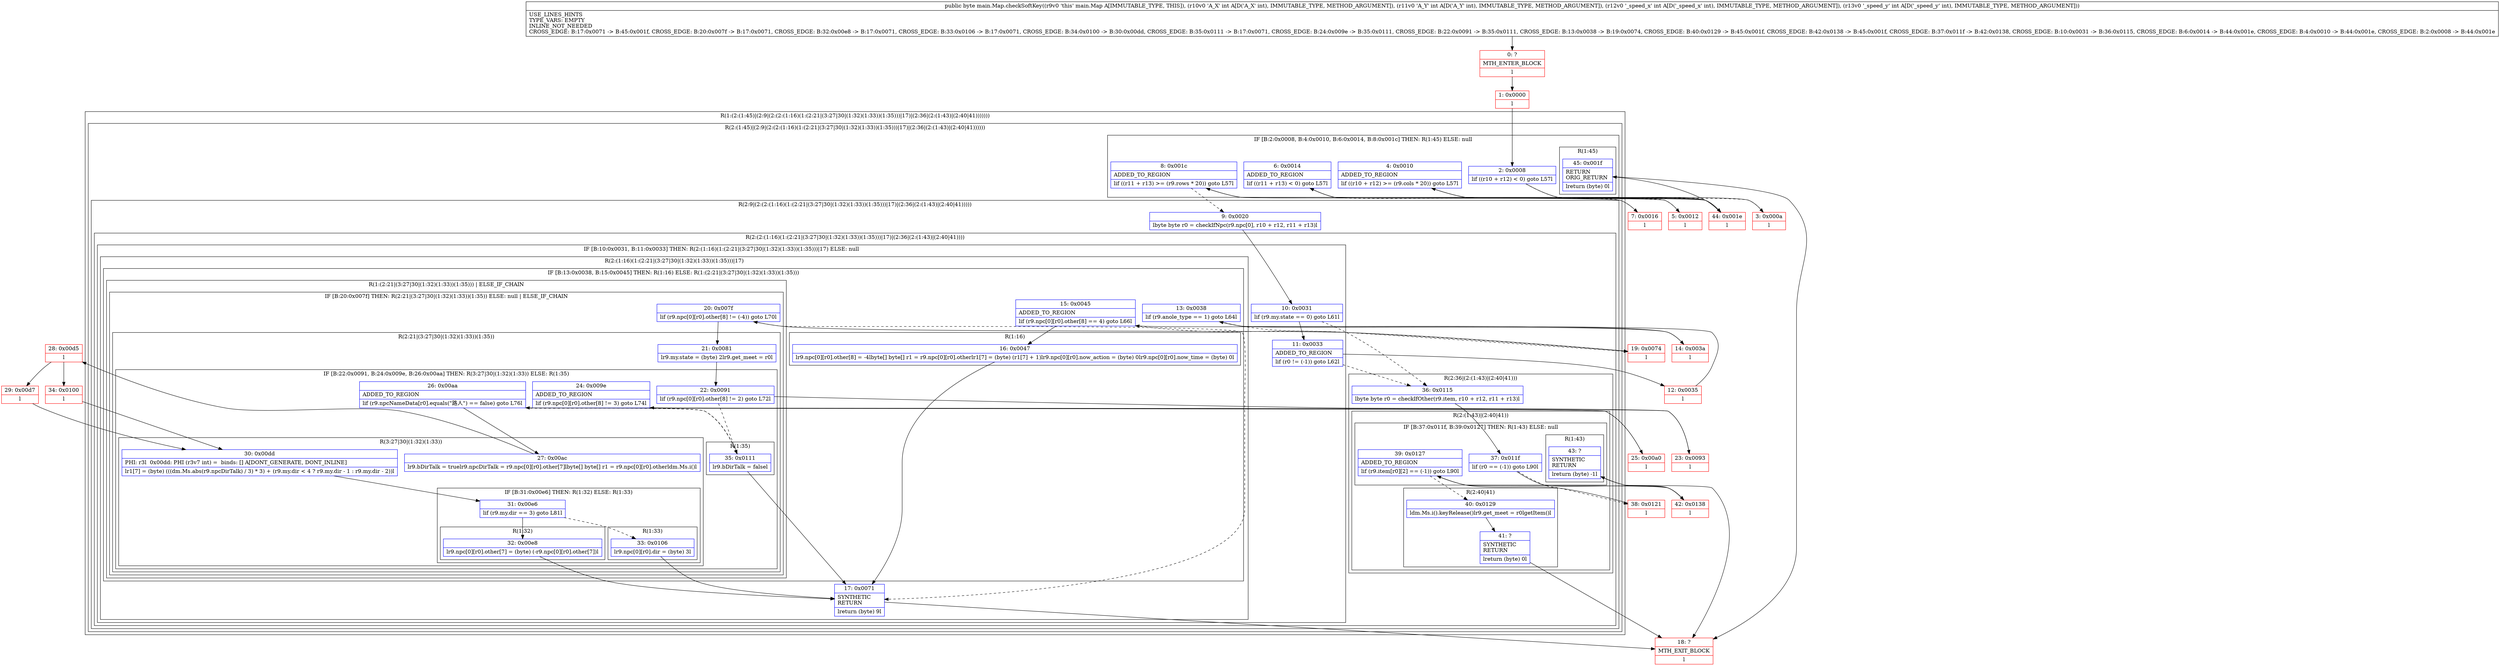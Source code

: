 digraph "CFG formain.Map.checkSoftKey(IIII)B" {
subgraph cluster_Region_1808373113 {
label = "R(1:(2:(1:45)|(2:9|(2:(2:(1:16)(1:(2:21|(3:27|30|(1:32)(1:33))(1:35)))|17)|(2:36|(2:(1:43)|(2:40|41)))))))";
node [shape=record,color=blue];
subgraph cluster_Region_873631946 {
label = "R(2:(1:45)|(2:9|(2:(2:(1:16)(1:(2:21|(3:27|30|(1:32)(1:33))(1:35)))|17)|(2:36|(2:(1:43)|(2:40|41))))))";
node [shape=record,color=blue];
subgraph cluster_IfRegion_249668566 {
label = "IF [B:2:0x0008, B:4:0x0010, B:6:0x0014, B:8:0x001c] THEN: R(1:45) ELSE: null";
node [shape=record,color=blue];
Node_2 [shape=record,label="{2\:\ 0x0008|lif ((r10 + r12) \< 0) goto L57l}"];
Node_4 [shape=record,label="{4\:\ 0x0010|ADDED_TO_REGION\l|lif ((r10 + r12) \>= (r9.cols * 20)) goto L57l}"];
Node_6 [shape=record,label="{6\:\ 0x0014|ADDED_TO_REGION\l|lif ((r11 + r13) \< 0) goto L57l}"];
Node_8 [shape=record,label="{8\:\ 0x001c|ADDED_TO_REGION\l|lif ((r11 + r13) \>= (r9.rows * 20)) goto L57l}"];
subgraph cluster_Region_1112983362 {
label = "R(1:45)";
node [shape=record,color=blue];
Node_45 [shape=record,label="{45\:\ 0x001f|RETURN\lORIG_RETURN\l|lreturn (byte) 0l}"];
}
}
subgraph cluster_Region_536902713 {
label = "R(2:9|(2:(2:(1:16)(1:(2:21|(3:27|30|(1:32)(1:33))(1:35)))|17)|(2:36|(2:(1:43)|(2:40|41)))))";
node [shape=record,color=blue];
Node_9 [shape=record,label="{9\:\ 0x0020|lbyte byte r0 = checkIfNpc(r9.npc[0], r10 + r12, r11 + r13)l}"];
subgraph cluster_Region_1704189996 {
label = "R(2:(2:(1:16)(1:(2:21|(3:27|30|(1:32)(1:33))(1:35)))|17)|(2:36|(2:(1:43)|(2:40|41))))";
node [shape=record,color=blue];
subgraph cluster_IfRegion_545032016 {
label = "IF [B:10:0x0031, B:11:0x0033] THEN: R(2:(1:16)(1:(2:21|(3:27|30|(1:32)(1:33))(1:35)))|17) ELSE: null";
node [shape=record,color=blue];
Node_10 [shape=record,label="{10\:\ 0x0031|lif (r9.my.state == 0) goto L61l}"];
Node_11 [shape=record,label="{11\:\ 0x0033|ADDED_TO_REGION\l|lif (r0 != (\-1)) goto L62l}"];
subgraph cluster_Region_1168619668 {
label = "R(2:(1:16)(1:(2:21|(3:27|30|(1:32)(1:33))(1:35)))|17)";
node [shape=record,color=blue];
subgraph cluster_IfRegion_1484846812 {
label = "IF [B:13:0x0038, B:15:0x0045] THEN: R(1:16) ELSE: R(1:(2:21|(3:27|30|(1:32)(1:33))(1:35)))";
node [shape=record,color=blue];
Node_13 [shape=record,label="{13\:\ 0x0038|lif (r9.anole_type == 1) goto L64l}"];
Node_15 [shape=record,label="{15\:\ 0x0045|ADDED_TO_REGION\l|lif (r9.npc[0][r0].other[8] == 4) goto L66l}"];
subgraph cluster_Region_1338208567 {
label = "R(1:16)";
node [shape=record,color=blue];
Node_16 [shape=record,label="{16\:\ 0x0047|lr9.npc[0][r0].other[8] = \-4lbyte[] byte[] r1 = r9.npc[0][r0].otherlr1[7] = (byte) (r1[7] + 1)lr9.npc[0][r0].now_action = (byte) 0lr9.npc[0][r0].now_time = (byte) 0l}"];
}
subgraph cluster_Region_1180388581 {
label = "R(1:(2:21|(3:27|30|(1:32)(1:33))(1:35))) | ELSE_IF_CHAIN\l";
node [shape=record,color=blue];
subgraph cluster_IfRegion_1820409154 {
label = "IF [B:20:0x007f] THEN: R(2:21|(3:27|30|(1:32)(1:33))(1:35)) ELSE: null | ELSE_IF_CHAIN\l";
node [shape=record,color=blue];
Node_20 [shape=record,label="{20\:\ 0x007f|lif (r9.npc[0][r0].other[8] != (\-4)) goto L70l}"];
subgraph cluster_Region_671314309 {
label = "R(2:21|(3:27|30|(1:32)(1:33))(1:35))";
node [shape=record,color=blue];
Node_21 [shape=record,label="{21\:\ 0x0081|lr9.my.state = (byte) 2lr9.get_meet = r0l}"];
subgraph cluster_IfRegion_2011841615 {
label = "IF [B:22:0x0091, B:24:0x009e, B:26:0x00aa] THEN: R(3:27|30|(1:32)(1:33)) ELSE: R(1:35)";
node [shape=record,color=blue];
Node_22 [shape=record,label="{22\:\ 0x0091|lif (r9.npc[0][r0].other[8] != 2) goto L72l}"];
Node_24 [shape=record,label="{24\:\ 0x009e|ADDED_TO_REGION\l|lif (r9.npc[0][r0].other[8] != 3) goto L74l}"];
Node_26 [shape=record,label="{26\:\ 0x00aa|ADDED_TO_REGION\l|lif (r9.npcNameData[r0].equals(\"路人\") == false) goto L76l}"];
subgraph cluster_Region_594856268 {
label = "R(3:27|30|(1:32)(1:33))";
node [shape=record,color=blue];
Node_27 [shape=record,label="{27\:\ 0x00ac|lr9.bDirTalk = truelr9.npcDirTalk = r9.npc[0][r0].other[7]lbyte[] byte[] r1 = r9.npc[0][r0].otherldm.Ms.i()l}"];
Node_30 [shape=record,label="{30\:\ 0x00dd|PHI: r3l  0x00dd: PHI (r3v7 int) =  binds: [] A[DONT_GENERATE, DONT_INLINE]\l|lr1[7] = (byte) (((dm.Ms.abs(r9.npcDirTalk) \/ 3) * 3) + (r9.my.dir \< 4 ? r9.my.dir \- 1 : r9.my.dir \- 2))l}"];
subgraph cluster_IfRegion_843313083 {
label = "IF [B:31:0x00e6] THEN: R(1:32) ELSE: R(1:33)";
node [shape=record,color=blue];
Node_31 [shape=record,label="{31\:\ 0x00e6|lif (r9.my.dir == 3) goto L81l}"];
subgraph cluster_Region_1182440269 {
label = "R(1:32)";
node [shape=record,color=blue];
Node_32 [shape=record,label="{32\:\ 0x00e8|lr9.npc[0][r0].other[7] = (byte) (\-r9.npc[0][r0].other[7])l}"];
}
subgraph cluster_Region_1967543646 {
label = "R(1:33)";
node [shape=record,color=blue];
Node_33 [shape=record,label="{33\:\ 0x0106|lr9.npc[0][r0].dir = (byte) 3l}"];
}
}
}
subgraph cluster_Region_1210837855 {
label = "R(1:35)";
node [shape=record,color=blue];
Node_35 [shape=record,label="{35\:\ 0x0111|lr9.bDirTalk = falsel}"];
}
}
}
}
}
}
Node_17 [shape=record,label="{17\:\ 0x0071|SYNTHETIC\lRETURN\l|lreturn (byte) 9l}"];
}
}
subgraph cluster_Region_1353428869 {
label = "R(2:36|(2:(1:43)|(2:40|41)))";
node [shape=record,color=blue];
Node_36 [shape=record,label="{36\:\ 0x0115|lbyte byte r0 = checkIfOther(r9.item, r10 + r12, r11 + r13)l}"];
subgraph cluster_Region_816880086 {
label = "R(2:(1:43)|(2:40|41))";
node [shape=record,color=blue];
subgraph cluster_IfRegion_1435513461 {
label = "IF [B:37:0x011f, B:39:0x0127] THEN: R(1:43) ELSE: null";
node [shape=record,color=blue];
Node_37 [shape=record,label="{37\:\ 0x011f|lif (r0 == (\-1)) goto L90l}"];
Node_39 [shape=record,label="{39\:\ 0x0127|ADDED_TO_REGION\l|lif (r9.item[r0][2] == (\-1)) goto L90l}"];
subgraph cluster_Region_747689793 {
label = "R(1:43)";
node [shape=record,color=blue];
Node_43 [shape=record,label="{43\:\ ?|SYNTHETIC\lRETURN\l|lreturn (byte) \-1l}"];
}
}
subgraph cluster_Region_1193438073 {
label = "R(2:40|41)";
node [shape=record,color=blue];
Node_40 [shape=record,label="{40\:\ 0x0129|ldm.Ms.i().keyRelease()lr9.get_meet = r0lgetItem()l}"];
Node_41 [shape=record,label="{41\:\ ?|SYNTHETIC\lRETURN\l|lreturn (byte) 0l}"];
}
}
}
}
}
}
}
Node_0 [shape=record,color=red,label="{0\:\ ?|MTH_ENTER_BLOCK\l|l}"];
Node_1 [shape=record,color=red,label="{1\:\ 0x0000|l}"];
Node_3 [shape=record,color=red,label="{3\:\ 0x000a|l}"];
Node_5 [shape=record,color=red,label="{5\:\ 0x0012|l}"];
Node_7 [shape=record,color=red,label="{7\:\ 0x0016|l}"];
Node_12 [shape=record,color=red,label="{12\:\ 0x0035|l}"];
Node_14 [shape=record,color=red,label="{14\:\ 0x003a|l}"];
Node_18 [shape=record,color=red,label="{18\:\ ?|MTH_EXIT_BLOCK\l|l}"];
Node_19 [shape=record,color=red,label="{19\:\ 0x0074|l}"];
Node_23 [shape=record,color=red,label="{23\:\ 0x0093|l}"];
Node_25 [shape=record,color=red,label="{25\:\ 0x00a0|l}"];
Node_28 [shape=record,color=red,label="{28\:\ 0x00d5|l}"];
Node_29 [shape=record,color=red,label="{29\:\ 0x00d7|l}"];
Node_34 [shape=record,color=red,label="{34\:\ 0x0100|l}"];
Node_38 [shape=record,color=red,label="{38\:\ 0x0121|l}"];
Node_42 [shape=record,color=red,label="{42\:\ 0x0138|l}"];
Node_44 [shape=record,color=red,label="{44\:\ 0x001e|l}"];
MethodNode[shape=record,label="{public byte main.Map.checkSoftKey((r9v0 'this' main.Map A[IMMUTABLE_TYPE, THIS]), (r10v0 'A_X' int A[D('A_X' int), IMMUTABLE_TYPE, METHOD_ARGUMENT]), (r11v0 'A_Y' int A[D('A_Y' int), IMMUTABLE_TYPE, METHOD_ARGUMENT]), (r12v0 '_speed_x' int A[D('_speed_x' int), IMMUTABLE_TYPE, METHOD_ARGUMENT]), (r13v0 '_speed_y' int A[D('_speed_y' int), IMMUTABLE_TYPE, METHOD_ARGUMENT]))  | USE_LINES_HINTS\lTYPE_VARS: EMPTY\lINLINE_NOT_NEEDED\lCROSS_EDGE: B:17:0x0071 \-\> B:45:0x001f, CROSS_EDGE: B:20:0x007f \-\> B:17:0x0071, CROSS_EDGE: B:32:0x00e8 \-\> B:17:0x0071, CROSS_EDGE: B:33:0x0106 \-\> B:17:0x0071, CROSS_EDGE: B:34:0x0100 \-\> B:30:0x00dd, CROSS_EDGE: B:35:0x0111 \-\> B:17:0x0071, CROSS_EDGE: B:24:0x009e \-\> B:35:0x0111, CROSS_EDGE: B:22:0x0091 \-\> B:35:0x0111, CROSS_EDGE: B:13:0x0038 \-\> B:19:0x0074, CROSS_EDGE: B:40:0x0129 \-\> B:45:0x001f, CROSS_EDGE: B:42:0x0138 \-\> B:45:0x001f, CROSS_EDGE: B:37:0x011f \-\> B:42:0x0138, CROSS_EDGE: B:10:0x0031 \-\> B:36:0x0115, CROSS_EDGE: B:6:0x0014 \-\> B:44:0x001e, CROSS_EDGE: B:4:0x0010 \-\> B:44:0x001e, CROSS_EDGE: B:2:0x0008 \-\> B:44:0x001e\l}"];
MethodNode -> Node_0;
Node_2 -> Node_3[style=dashed];
Node_2 -> Node_44;
Node_4 -> Node_5[style=dashed];
Node_4 -> Node_44;
Node_6 -> Node_7[style=dashed];
Node_6 -> Node_44;
Node_8 -> Node_44;
Node_8 -> Node_9[style=dashed];
Node_45 -> Node_18;
Node_9 -> Node_10;
Node_10 -> Node_11;
Node_10 -> Node_36[style=dashed];
Node_11 -> Node_12;
Node_11 -> Node_36[style=dashed];
Node_13 -> Node_14;
Node_13 -> Node_19[style=dashed];
Node_15 -> Node_16;
Node_15 -> Node_19[style=dashed];
Node_16 -> Node_17;
Node_20 -> Node_17[style=dashed];
Node_20 -> Node_21;
Node_21 -> Node_22;
Node_22 -> Node_23;
Node_22 -> Node_35[style=dashed];
Node_24 -> Node_25;
Node_24 -> Node_35[style=dashed];
Node_26 -> Node_27;
Node_26 -> Node_35[style=dashed];
Node_27 -> Node_28;
Node_30 -> Node_31;
Node_31 -> Node_32;
Node_31 -> Node_33[style=dashed];
Node_32 -> Node_17;
Node_33 -> Node_17;
Node_35 -> Node_17;
Node_17 -> Node_18;
Node_36 -> Node_37;
Node_37 -> Node_38[style=dashed];
Node_37 -> Node_42;
Node_39 -> Node_40[style=dashed];
Node_39 -> Node_42;
Node_43 -> Node_18;
Node_40 -> Node_41;
Node_41 -> Node_18;
Node_0 -> Node_1;
Node_1 -> Node_2;
Node_3 -> Node_4;
Node_5 -> Node_6;
Node_7 -> Node_8;
Node_12 -> Node_13;
Node_14 -> Node_15;
Node_19 -> Node_20;
Node_23 -> Node_24;
Node_25 -> Node_26;
Node_28 -> Node_29;
Node_28 -> Node_34;
Node_29 -> Node_30;
Node_34 -> Node_30;
Node_38 -> Node_39;
Node_42 -> Node_43;
Node_44 -> Node_45;
}

